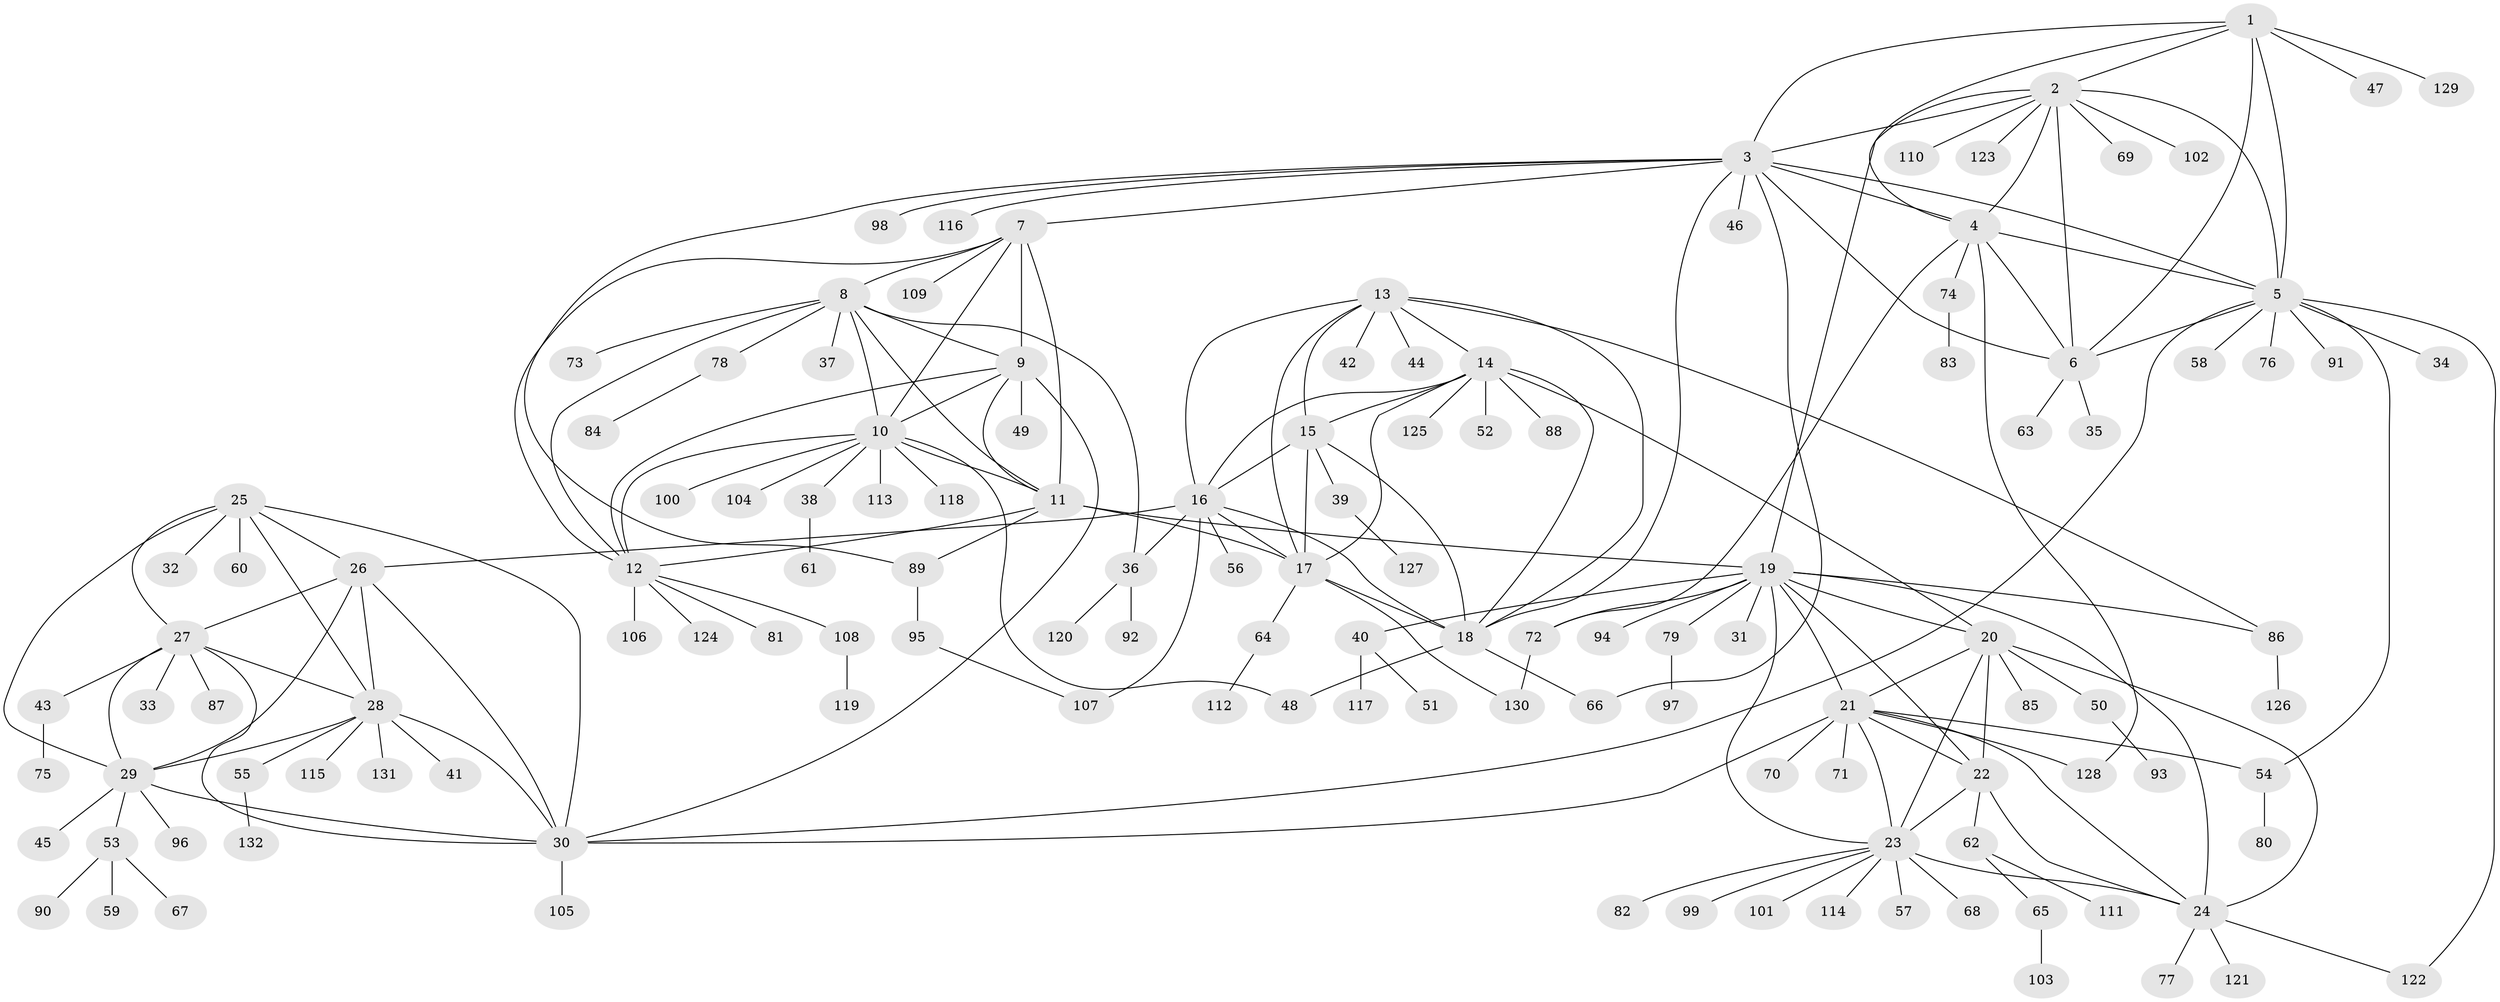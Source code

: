 // coarse degree distribution, {8: 0.0196078431372549, 10: 0.00980392156862745, 9: 0.029411764705882353, 6: 0.029411764705882353, 11: 0.029411764705882353, 12: 0.00980392156862745, 7: 0.049019607843137254, 5: 0.029411764705882353, 16: 0.00980392156862745, 1: 0.6274509803921569, 3: 0.058823529411764705, 2: 0.09803921568627451}
// Generated by graph-tools (version 1.1) at 2025/24/03/03/25 07:24:16]
// undirected, 132 vertices, 198 edges
graph export_dot {
graph [start="1"]
  node [color=gray90,style=filled];
  1;
  2;
  3;
  4;
  5;
  6;
  7;
  8;
  9;
  10;
  11;
  12;
  13;
  14;
  15;
  16;
  17;
  18;
  19;
  20;
  21;
  22;
  23;
  24;
  25;
  26;
  27;
  28;
  29;
  30;
  31;
  32;
  33;
  34;
  35;
  36;
  37;
  38;
  39;
  40;
  41;
  42;
  43;
  44;
  45;
  46;
  47;
  48;
  49;
  50;
  51;
  52;
  53;
  54;
  55;
  56;
  57;
  58;
  59;
  60;
  61;
  62;
  63;
  64;
  65;
  66;
  67;
  68;
  69;
  70;
  71;
  72;
  73;
  74;
  75;
  76;
  77;
  78;
  79;
  80;
  81;
  82;
  83;
  84;
  85;
  86;
  87;
  88;
  89;
  90;
  91;
  92;
  93;
  94;
  95;
  96;
  97;
  98;
  99;
  100;
  101;
  102;
  103;
  104;
  105;
  106;
  107;
  108;
  109;
  110;
  111;
  112;
  113;
  114;
  115;
  116;
  117;
  118;
  119;
  120;
  121;
  122;
  123;
  124;
  125;
  126;
  127;
  128;
  129;
  130;
  131;
  132;
  1 -- 2;
  1 -- 3;
  1 -- 4;
  1 -- 5;
  1 -- 6;
  1 -- 47;
  1 -- 129;
  2 -- 3;
  2 -- 4;
  2 -- 5;
  2 -- 6;
  2 -- 19;
  2 -- 69;
  2 -- 102;
  2 -- 110;
  2 -- 123;
  3 -- 4;
  3 -- 5;
  3 -- 6;
  3 -- 7;
  3 -- 18;
  3 -- 46;
  3 -- 66;
  3 -- 89;
  3 -- 98;
  3 -- 116;
  4 -- 5;
  4 -- 6;
  4 -- 72;
  4 -- 74;
  4 -- 128;
  5 -- 6;
  5 -- 30;
  5 -- 34;
  5 -- 54;
  5 -- 58;
  5 -- 76;
  5 -- 91;
  5 -- 122;
  6 -- 35;
  6 -- 63;
  7 -- 8;
  7 -- 9;
  7 -- 10;
  7 -- 11;
  7 -- 12;
  7 -- 109;
  8 -- 9;
  8 -- 10;
  8 -- 11;
  8 -- 12;
  8 -- 36;
  8 -- 37;
  8 -- 73;
  8 -- 78;
  9 -- 10;
  9 -- 11;
  9 -- 12;
  9 -- 30;
  9 -- 49;
  10 -- 11;
  10 -- 12;
  10 -- 38;
  10 -- 48;
  10 -- 100;
  10 -- 104;
  10 -- 113;
  10 -- 118;
  11 -- 12;
  11 -- 17;
  11 -- 19;
  11 -- 89;
  12 -- 81;
  12 -- 106;
  12 -- 108;
  12 -- 124;
  13 -- 14;
  13 -- 15;
  13 -- 16;
  13 -- 17;
  13 -- 18;
  13 -- 42;
  13 -- 44;
  13 -- 86;
  14 -- 15;
  14 -- 16;
  14 -- 17;
  14 -- 18;
  14 -- 20;
  14 -- 52;
  14 -- 88;
  14 -- 125;
  15 -- 16;
  15 -- 17;
  15 -- 18;
  15 -- 39;
  16 -- 17;
  16 -- 18;
  16 -- 26;
  16 -- 36;
  16 -- 56;
  16 -- 107;
  17 -- 18;
  17 -- 64;
  17 -- 130;
  18 -- 48;
  18 -- 66;
  19 -- 20;
  19 -- 21;
  19 -- 22;
  19 -- 23;
  19 -- 24;
  19 -- 31;
  19 -- 40;
  19 -- 72;
  19 -- 79;
  19 -- 86;
  19 -- 94;
  20 -- 21;
  20 -- 22;
  20 -- 23;
  20 -- 24;
  20 -- 50;
  20 -- 85;
  21 -- 22;
  21 -- 23;
  21 -- 24;
  21 -- 30;
  21 -- 54;
  21 -- 70;
  21 -- 71;
  21 -- 128;
  22 -- 23;
  22 -- 24;
  22 -- 62;
  23 -- 24;
  23 -- 57;
  23 -- 68;
  23 -- 82;
  23 -- 99;
  23 -- 101;
  23 -- 114;
  24 -- 77;
  24 -- 121;
  24 -- 122;
  25 -- 26;
  25 -- 27;
  25 -- 28;
  25 -- 29;
  25 -- 30;
  25 -- 32;
  25 -- 60;
  26 -- 27;
  26 -- 28;
  26 -- 29;
  26 -- 30;
  27 -- 28;
  27 -- 29;
  27 -- 30;
  27 -- 33;
  27 -- 43;
  27 -- 87;
  28 -- 29;
  28 -- 30;
  28 -- 41;
  28 -- 55;
  28 -- 115;
  28 -- 131;
  29 -- 30;
  29 -- 45;
  29 -- 53;
  29 -- 96;
  30 -- 105;
  36 -- 92;
  36 -- 120;
  38 -- 61;
  39 -- 127;
  40 -- 51;
  40 -- 117;
  43 -- 75;
  50 -- 93;
  53 -- 59;
  53 -- 67;
  53 -- 90;
  54 -- 80;
  55 -- 132;
  62 -- 65;
  62 -- 111;
  64 -- 112;
  65 -- 103;
  72 -- 130;
  74 -- 83;
  78 -- 84;
  79 -- 97;
  86 -- 126;
  89 -- 95;
  95 -- 107;
  108 -- 119;
}
